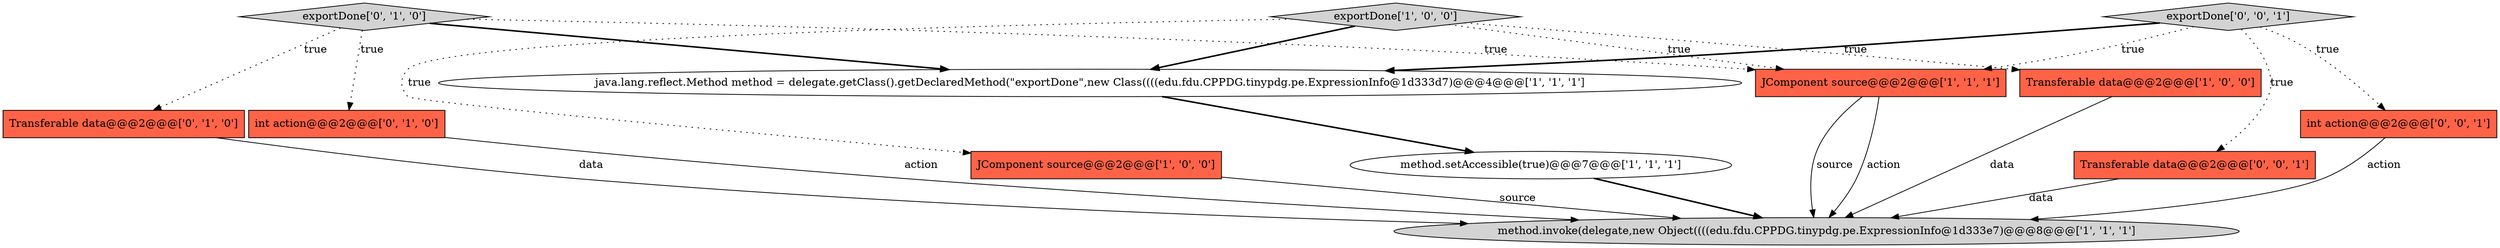 digraph {
5 [style = filled, label = "exportDone['1', '0', '0']", fillcolor = lightgray, shape = diamond image = "AAA0AAABBB1BBB"];
3 [style = filled, label = "java.lang.reflect.Method method = delegate.getClass().getDeclaredMethod(\"exportDone\",new Class((((edu.fdu.CPPDG.tinypdg.pe.ExpressionInfo@1d333d7)@@@4@@@['1', '1', '1']", fillcolor = white, shape = ellipse image = "AAA0AAABBB1BBB"];
6 [style = filled, label = "JComponent source@@@2@@@['1', '1', '1']", fillcolor = tomato, shape = box image = "AAA0AAABBB1BBB"];
8 [style = filled, label = "exportDone['0', '1', '0']", fillcolor = lightgray, shape = diamond image = "AAA0AAABBB2BBB"];
9 [style = filled, label = "int action@@@2@@@['0', '1', '0']", fillcolor = tomato, shape = box image = "AAA0AAABBB2BBB"];
7 [style = filled, label = "Transferable data@@@2@@@['0', '1', '0']", fillcolor = tomato, shape = box image = "AAA0AAABBB2BBB"];
4 [style = filled, label = "method.setAccessible(true)@@@7@@@['1', '1', '1']", fillcolor = white, shape = ellipse image = "AAA0AAABBB1BBB"];
12 [style = filled, label = "exportDone['0', '0', '1']", fillcolor = lightgray, shape = diamond image = "AAA0AAABBB3BBB"];
1 [style = filled, label = "JComponent source@@@2@@@['1', '0', '0']", fillcolor = tomato, shape = box image = "AAA0AAABBB1BBB"];
11 [style = filled, label = "Transferable data@@@2@@@['0', '0', '1']", fillcolor = tomato, shape = box image = "AAA0AAABBB3BBB"];
0 [style = filled, label = "method.invoke(delegate,new Object((((edu.fdu.CPPDG.tinypdg.pe.ExpressionInfo@1d333e7)@@@8@@@['1', '1', '1']", fillcolor = lightgray, shape = ellipse image = "AAA0AAABBB1BBB"];
10 [style = filled, label = "int action@@@2@@@['0', '0', '1']", fillcolor = tomato, shape = box image = "AAA0AAABBB3BBB"];
2 [style = filled, label = "Transferable data@@@2@@@['1', '0', '0']", fillcolor = tomato, shape = box image = "AAA0AAABBB1BBB"];
5->3 [style = bold, label=""];
7->0 [style = solid, label="data"];
5->1 [style = dotted, label="true"];
2->0 [style = solid, label="data"];
8->3 [style = bold, label=""];
5->6 [style = dotted, label="true"];
8->7 [style = dotted, label="true"];
1->0 [style = solid, label="source"];
3->4 [style = bold, label=""];
11->0 [style = solid, label="data"];
4->0 [style = bold, label=""];
12->11 [style = dotted, label="true"];
9->0 [style = solid, label="action"];
6->0 [style = solid, label="action"];
8->6 [style = dotted, label="true"];
6->0 [style = solid, label="source"];
12->10 [style = dotted, label="true"];
12->6 [style = dotted, label="true"];
12->3 [style = bold, label=""];
8->9 [style = dotted, label="true"];
10->0 [style = solid, label="action"];
5->2 [style = dotted, label="true"];
}
